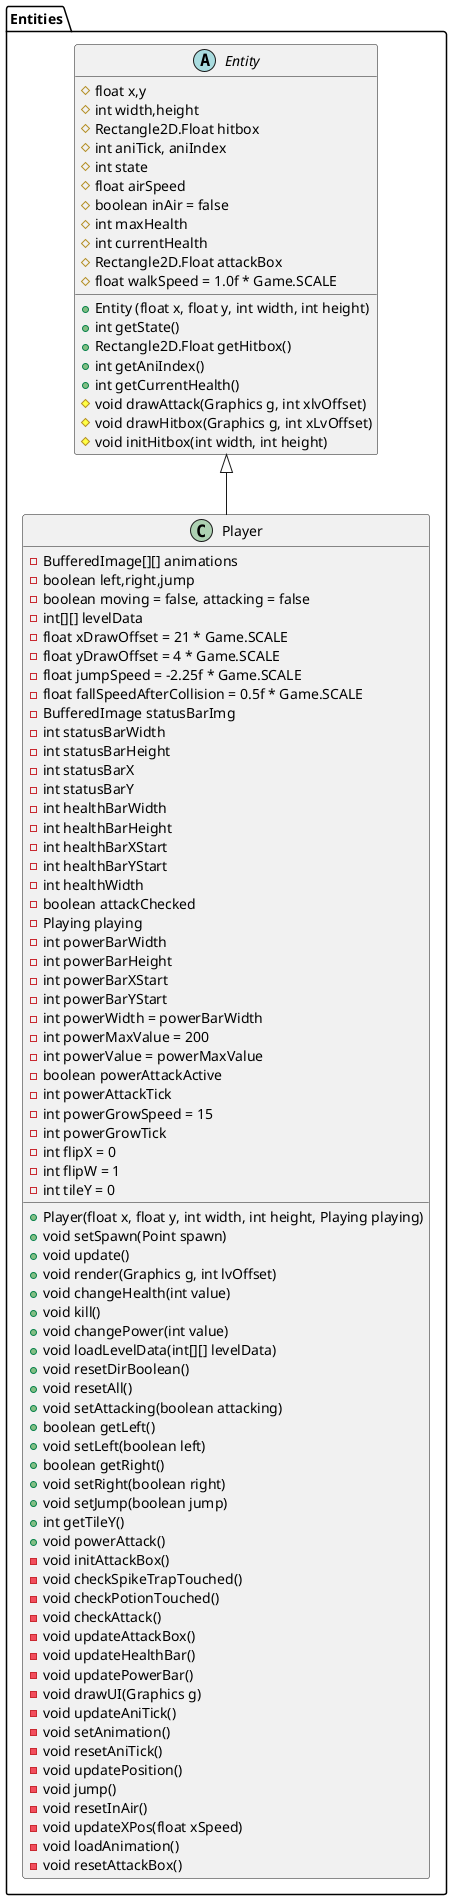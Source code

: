 @startuml
package Entities{
    abstract class Entity {
        # float x,y
        # int width,height
        # Rectangle2D.Float hitbox
        # int aniTick, aniIndex
        # int state
        # float airSpeed
        # boolean inAir = false
        # int maxHealth
        # int currentHealth
        # Rectangle2D.Float attackBox
        # float walkSpeed = 1.0f * Game.SCALE

            + Entity (float x, float y, int width, int height)
            + int getState()
            + Rectangle2D.Float getHitbox()
            + int getAniIndex()
            + int getCurrentHealth()
            # void drawAttack(Graphics g, int xlvOffset)
            # void drawHitbox(Graphics g, int xLvOffset)
            # void initHitbox(int width, int height)
    }

    class Player extends Entity {
        - BufferedImage[][] animations
        - boolean left,right,jump
        - boolean moving = false, attacking = false
        - int[][] levelData
        - float xDrawOffset = 21 * Game.SCALE
        - float yDrawOffset = 4 * Game.SCALE
        - float jumpSpeed = -2.25f * Game.SCALE
        - float fallSpeedAfterCollision = 0.5f * Game.SCALE
        - BufferedImage statusBarImg
        - int statusBarWidth
        - int statusBarHeight
        - int statusBarX
        - int statusBarY
        - int healthBarWidth
        - int healthBarHeight
        - int healthBarXStart
        - int healthBarYStart
        - int healthWidth
        - boolean attackChecked
        - Playing playing
        - int powerBarWidth
        - int powerBarHeight
        - int powerBarXStart
        - int powerBarYStart
        - int powerWidth = powerBarWidth
        - int powerMaxValue = 200
        - int powerValue = powerMaxValue
        - boolean powerAttackActive
        - int powerAttackTick
        - int powerGrowSpeed = 15
        - int powerGrowTick
        - int flipX = 0
        - int flipW = 1
        - int tileY = 0

            + Player(float x, float y, int width, int height, Playing playing)
            + void setSpawn(Point spawn)
            + void update()
            + void render(Graphics g, int lvOffset)
            + void changeHealth(int value)
            + void kill()
            + void changePower(int value)
            + void loadLevelData(int[][] levelData)
            + void resetDirBoolean()
            + void resetAll()
            + void setAttacking(boolean attacking)
            + boolean getLeft()
            + void setLeft(boolean left)
            + boolean getRight()
            + void setRight(boolean right)
            + void setJump(boolean jump)
            + int getTileY()
            + void powerAttack()
            - void initAttackBox()
            - void checkSpikeTrapTouched()
            - void checkPotionTouched()
            - void checkAttack()
            - void updateAttackBox()
            - void updateHealthBar()
            - void updatePowerBar()
            - void drawUI(Graphics g)
            - void updateAniTick()
            - void setAnimation()
            - void resetAniTick()
            - void updatePosition()
            - void jump()
            - void resetInAir()
            - void updateXPos(float xSpeed)
            - void loadAnimation()
            - void resetAttackBox()
    }
}
@enduml